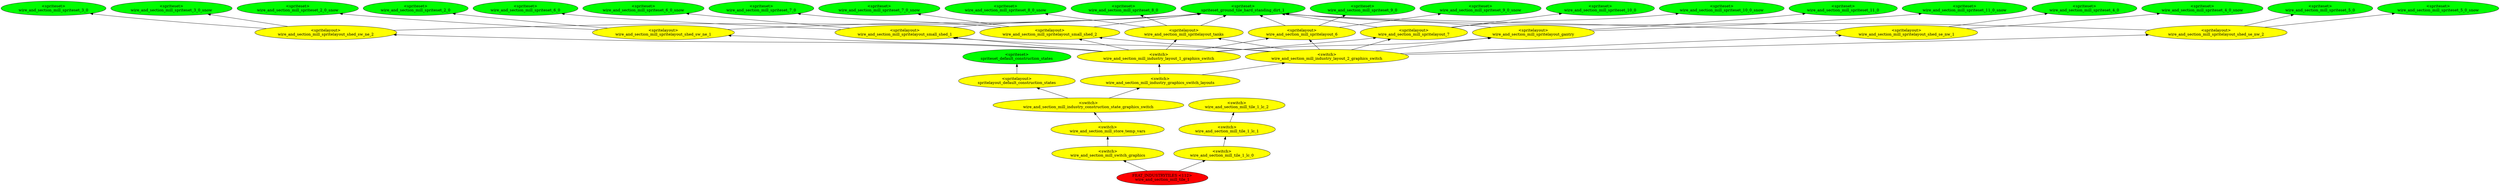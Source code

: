 digraph {
rankdir="BT"
spriteset_default_construction_states [fillcolor=green style="filled" label="<spriteset>\nspriteset_default_construction_states"]
spritelayout_default_construction_states [fillcolor=yellow style="filled" label="<spritelayout>\nspritelayout_default_construction_states"]
spriteset_ground_tile_hard_standing_dirt_1 [fillcolor=green style="filled" label="<spriteset>\nspriteset_ground_tile_hard_standing_dirt_1"]
wire_and_section_mill_spriteset_2_0 [fillcolor=green style="filled" label="<spriteset>\nwire_and_section_mill_spriteset_2_0"]
wire_and_section_mill_spriteset_2_0_snow [fillcolor=green style="filled" label="<spriteset>\nwire_and_section_mill_spriteset_2_0_snow"]
wire_and_section_mill_spriteset_3_0 [fillcolor=green style="filled" label="<spriteset>\nwire_and_section_mill_spriteset_3_0"]
wire_and_section_mill_spriteset_3_0_snow [fillcolor=green style="filled" label="<spriteset>\nwire_and_section_mill_spriteset_3_0_snow"]
wire_and_section_mill_spriteset_4_0 [fillcolor=green style="filled" label="<spriteset>\nwire_and_section_mill_spriteset_4_0"]
wire_and_section_mill_spriteset_4_0_snow [fillcolor=green style="filled" label="<spriteset>\nwire_and_section_mill_spriteset_4_0_snow"]
wire_and_section_mill_spriteset_5_0 [fillcolor=green style="filled" label="<spriteset>\nwire_and_section_mill_spriteset_5_0"]
wire_and_section_mill_spriteset_5_0_snow [fillcolor=green style="filled" label="<spriteset>\nwire_and_section_mill_spriteset_5_0_snow"]
wire_and_section_mill_spriteset_6_0 [fillcolor=green style="filled" label="<spriteset>\nwire_and_section_mill_spriteset_6_0"]
wire_and_section_mill_spriteset_6_0_snow [fillcolor=green style="filled" label="<spriteset>\nwire_and_section_mill_spriteset_6_0_snow"]
wire_and_section_mill_spriteset_7_0 [fillcolor=green style="filled" label="<spriteset>\nwire_and_section_mill_spriteset_7_0"]
wire_and_section_mill_spriteset_7_0_snow [fillcolor=green style="filled" label="<spriteset>\nwire_and_section_mill_spriteset_7_0_snow"]
wire_and_section_mill_spriteset_8_0 [fillcolor=green style="filled" label="<spriteset>\nwire_and_section_mill_spriteset_8_0"]
wire_and_section_mill_spriteset_8_0_snow [fillcolor=green style="filled" label="<spriteset>\nwire_and_section_mill_spriteset_8_0_snow"]
wire_and_section_mill_spriteset_9_0 [fillcolor=green style="filled" label="<spriteset>\nwire_and_section_mill_spriteset_9_0"]
wire_and_section_mill_spriteset_9_0_snow [fillcolor=green style="filled" label="<spriteset>\nwire_and_section_mill_spriteset_9_0_snow"]
wire_and_section_mill_spriteset_10_0 [fillcolor=green style="filled" label="<spriteset>\nwire_and_section_mill_spriteset_10_0"]
wire_and_section_mill_spriteset_10_0_snow [fillcolor=green style="filled" label="<spriteset>\nwire_and_section_mill_spriteset_10_0_snow"]
wire_and_section_mill_spriteset_11_0 [fillcolor=green style="filled" label="<spriteset>\nwire_and_section_mill_spriteset_11_0"]
wire_and_section_mill_spriteset_11_0_snow [fillcolor=green style="filled" label="<spriteset>\nwire_and_section_mill_spriteset_11_0_snow"]
wire_and_section_mill_spritelayout_shed_sw_ne_1 [fillcolor=yellow style="filled" label="<spritelayout>\nwire_and_section_mill_spritelayout_shed_sw_ne_1"]
wire_and_section_mill_spritelayout_shed_sw_ne_2 [fillcolor=yellow style="filled" label="<spritelayout>\nwire_and_section_mill_spritelayout_shed_sw_ne_2"]
wire_and_section_mill_spritelayout_shed_se_nw_1 [fillcolor=yellow style="filled" label="<spritelayout>\nwire_and_section_mill_spritelayout_shed_se_nw_1"]
wire_and_section_mill_spritelayout_shed_se_nw_2 [fillcolor=yellow style="filled" label="<spritelayout>\nwire_and_section_mill_spritelayout_shed_se_nw_2"]
wire_and_section_mill_spritelayout_small_shed_1 [fillcolor=yellow style="filled" label="<spritelayout>\nwire_and_section_mill_spritelayout_small_shed_1"]
wire_and_section_mill_spritelayout_small_shed_2 [fillcolor=yellow style="filled" label="<spritelayout>\nwire_and_section_mill_spritelayout_small_shed_2"]
wire_and_section_mill_spritelayout_tanks [fillcolor=yellow style="filled" label="<spritelayout>\nwire_and_section_mill_spritelayout_tanks"]
wire_and_section_mill_spritelayout_6 [fillcolor=yellow style="filled" label="<spritelayout>\nwire_and_section_mill_spritelayout_6"]
wire_and_section_mill_spritelayout_7 [fillcolor=yellow style="filled" label="<spritelayout>\nwire_and_section_mill_spritelayout_7"]
wire_and_section_mill_spritelayout_gantry [fillcolor=yellow style="filled" label="<spritelayout>\nwire_and_section_mill_spritelayout_gantry"]
wire_and_section_mill_industry_layout_1_graphics_switch [fillcolor=yellow style="filled" label="<switch>\nwire_and_section_mill_industry_layout_1_graphics_switch"]
wire_and_section_mill_industry_layout_2_graphics_switch [fillcolor=yellow style="filled" label="<switch>\nwire_and_section_mill_industry_layout_2_graphics_switch"]
wire_and_section_mill_industry_graphics_switch_layouts [fillcolor=yellow style="filled" label="<switch>\nwire_and_section_mill_industry_graphics_switch_layouts"]
wire_and_section_mill_industry_construction_state_graphics_switch [fillcolor=yellow style="filled" label="<switch>\nwire_and_section_mill_industry_construction_state_graphics_switch"]
wire_and_section_mill_store_temp_vars [fillcolor=yellow style="filled" label="<switch>\nwire_and_section_mill_store_temp_vars"]
wire_and_section_mill_switch_graphics [fillcolor=yellow style="filled" label="<switch>\nwire_and_section_mill_switch_graphics"]
wire_and_section_mill_tile_1_lc_2 [fillcolor=yellow style="filled" label="<switch>\nwire_and_section_mill_tile_1_lc_2"]
wire_and_section_mill_tile_1_lc_1 [fillcolor=yellow style="filled" label="<switch>\nwire_and_section_mill_tile_1_lc_1"]
wire_and_section_mill_tile_1_lc_0 [fillcolor=yellow style="filled" label="<switch>\nwire_and_section_mill_tile_1_lc_0"]
wire_and_section_mill_tile_1 [fillcolor=red style="filled" label="FEAT_INDUSTRYTILES <112>\nwire_and_section_mill_tile_1"]
wire_and_section_mill_spritelayout_shed_se_nw_1->wire_and_section_mill_spriteset_4_0
wire_and_section_mill_spritelayout_small_shed_1->wire_and_section_mill_spriteset_6_0_snow
wire_and_section_mill_spritelayout_7->wire_and_section_mill_spriteset_10_0
wire_and_section_mill_spritelayout_small_shed_1->spriteset_ground_tile_hard_standing_dirt_1
wire_and_section_mill_spritelayout_6->spriteset_ground_tile_hard_standing_dirt_1
wire_and_section_mill_industry_layout_1_graphics_switch->wire_and_section_mill_spritelayout_small_shed_1
wire_and_section_mill_industry_layout_1_graphics_switch->wire_and_section_mill_spritelayout_gantry
wire_and_section_mill_spritelayout_6->wire_and_section_mill_spriteset_9_0
wire_and_section_mill_industry_layout_2_graphics_switch->wire_and_section_mill_spritelayout_shed_se_nw_1
wire_and_section_mill_spritelayout_shed_sw_ne_1->spriteset_ground_tile_hard_standing_dirt_1
wire_and_section_mill_industry_graphics_switch_layouts->wire_and_section_mill_industry_layout_2_graphics_switch
wire_and_section_mill_spritelayout_shed_se_nw_2->spriteset_ground_tile_hard_standing_dirt_1
wire_and_section_mill_industry_layout_2_graphics_switch->wire_and_section_mill_spritelayout_tanks
wire_and_section_mill_industry_layout_1_graphics_switch->wire_and_section_mill_spritelayout_7
wire_and_section_mill_spritelayout_shed_se_nw_2->wire_and_section_mill_spriteset_5_0_snow
wire_and_section_mill_industry_layout_2_graphics_switch->wire_and_section_mill_spritelayout_7
wire_and_section_mill_spritelayout_shed_sw_ne_2->wire_and_section_mill_spriteset_3_0_snow
wire_and_section_mill_industry_layout_2_graphics_switch->wire_and_section_mill_spritelayout_shed_se_nw_2
wire_and_section_mill_spritelayout_shed_se_nw_2->wire_and_section_mill_spriteset_5_0
wire_and_section_mill_spritelayout_tanks->spriteset_ground_tile_hard_standing_dirt_1
wire_and_section_mill_spritelayout_shed_se_nw_1->spriteset_ground_tile_hard_standing_dirt_1
wire_and_section_mill_switch_graphics->wire_and_section_mill_store_temp_vars
wire_and_section_mill_spritelayout_shed_sw_ne_1->wire_and_section_mill_spriteset_2_0
wire_and_section_mill_industry_layout_1_graphics_switch->wire_and_section_mill_spritelayout_small_shed_2
wire_and_section_mill_tile_1->wire_and_section_mill_tile_1_lc_0
wire_and_section_mill_industry_layout_2_graphics_switch->wire_and_section_mill_spritelayout_small_shed_2
wire_and_section_mill_spritelayout_shed_se_nw_1->wire_and_section_mill_spriteset_4_0_snow
wire_and_section_mill_spritelayout_shed_sw_ne_2->spriteset_ground_tile_hard_standing_dirt_1
wire_and_section_mill_industry_layout_2_graphics_switch->wire_and_section_mill_spritelayout_6
wire_and_section_mill_tile_1_lc_1->wire_and_section_mill_tile_1_lc_2
wire_and_section_mill_spritelayout_shed_sw_ne_1->wire_and_section_mill_spriteset_2_0_snow
wire_and_section_mill_industry_construction_state_graphics_switch->spritelayout_default_construction_states
wire_and_section_mill_industry_layout_1_graphics_switch->wire_and_section_mill_spritelayout_shed_sw_ne_2
wire_and_section_mill_spritelayout_small_shed_1->wire_and_section_mill_spriteset_6_0
wire_and_section_mill_store_temp_vars->wire_and_section_mill_industry_construction_state_graphics_switch
wire_and_section_mill_industry_layout_2_graphics_switch->wire_and_section_mill_spritelayout_small_shed_1
wire_and_section_mill_spritelayout_6->wire_and_section_mill_spriteset_9_0_snow
wire_and_section_mill_industry_construction_state_graphics_switch->wire_and_section_mill_industry_graphics_switch_layouts
wire_and_section_mill_spritelayout_small_shed_2->wire_and_section_mill_spriteset_7_0_snow
wire_and_section_mill_industry_layout_1_graphics_switch->wire_and_section_mill_spritelayout_6
wire_and_section_mill_spritelayout_7->wire_and_section_mill_spriteset_10_0_snow
wire_and_section_mill_spritelayout_small_shed_2->spriteset_ground_tile_hard_standing_dirt_1
wire_and_section_mill_spritelayout_tanks->wire_and_section_mill_spriteset_8_0_snow
wire_and_section_mill_spritelayout_shed_sw_ne_2->wire_and_section_mill_spriteset_3_0
wire_and_section_mill_industry_graphics_switch_layouts->wire_and_section_mill_industry_layout_1_graphics_switch
wire_and_section_mill_spritelayout_gantry->spriteset_ground_tile_hard_standing_dirt_1
wire_and_section_mill_tile_1->wire_and_section_mill_switch_graphics
wire_and_section_mill_spritelayout_gantry->wire_and_section_mill_spriteset_11_0_snow
wire_and_section_mill_spritelayout_gantry->wire_and_section_mill_spriteset_11_0
wire_and_section_mill_industry_layout_1_graphics_switch->wire_and_section_mill_spritelayout_shed_sw_ne_1
spritelayout_default_construction_states->spriteset_default_construction_states
wire_and_section_mill_tile_1_lc_0->wire_and_section_mill_tile_1_lc_1
wire_and_section_mill_industry_layout_1_graphics_switch->wire_and_section_mill_spritelayout_tanks
wire_and_section_mill_spritelayout_7->spriteset_ground_tile_hard_standing_dirt_1
wire_and_section_mill_industry_layout_2_graphics_switch->wire_and_section_mill_spritelayout_gantry
wire_and_section_mill_spritelayout_small_shed_2->wire_and_section_mill_spriteset_7_0
wire_and_section_mill_spritelayout_tanks->wire_and_section_mill_spriteset_8_0
}
